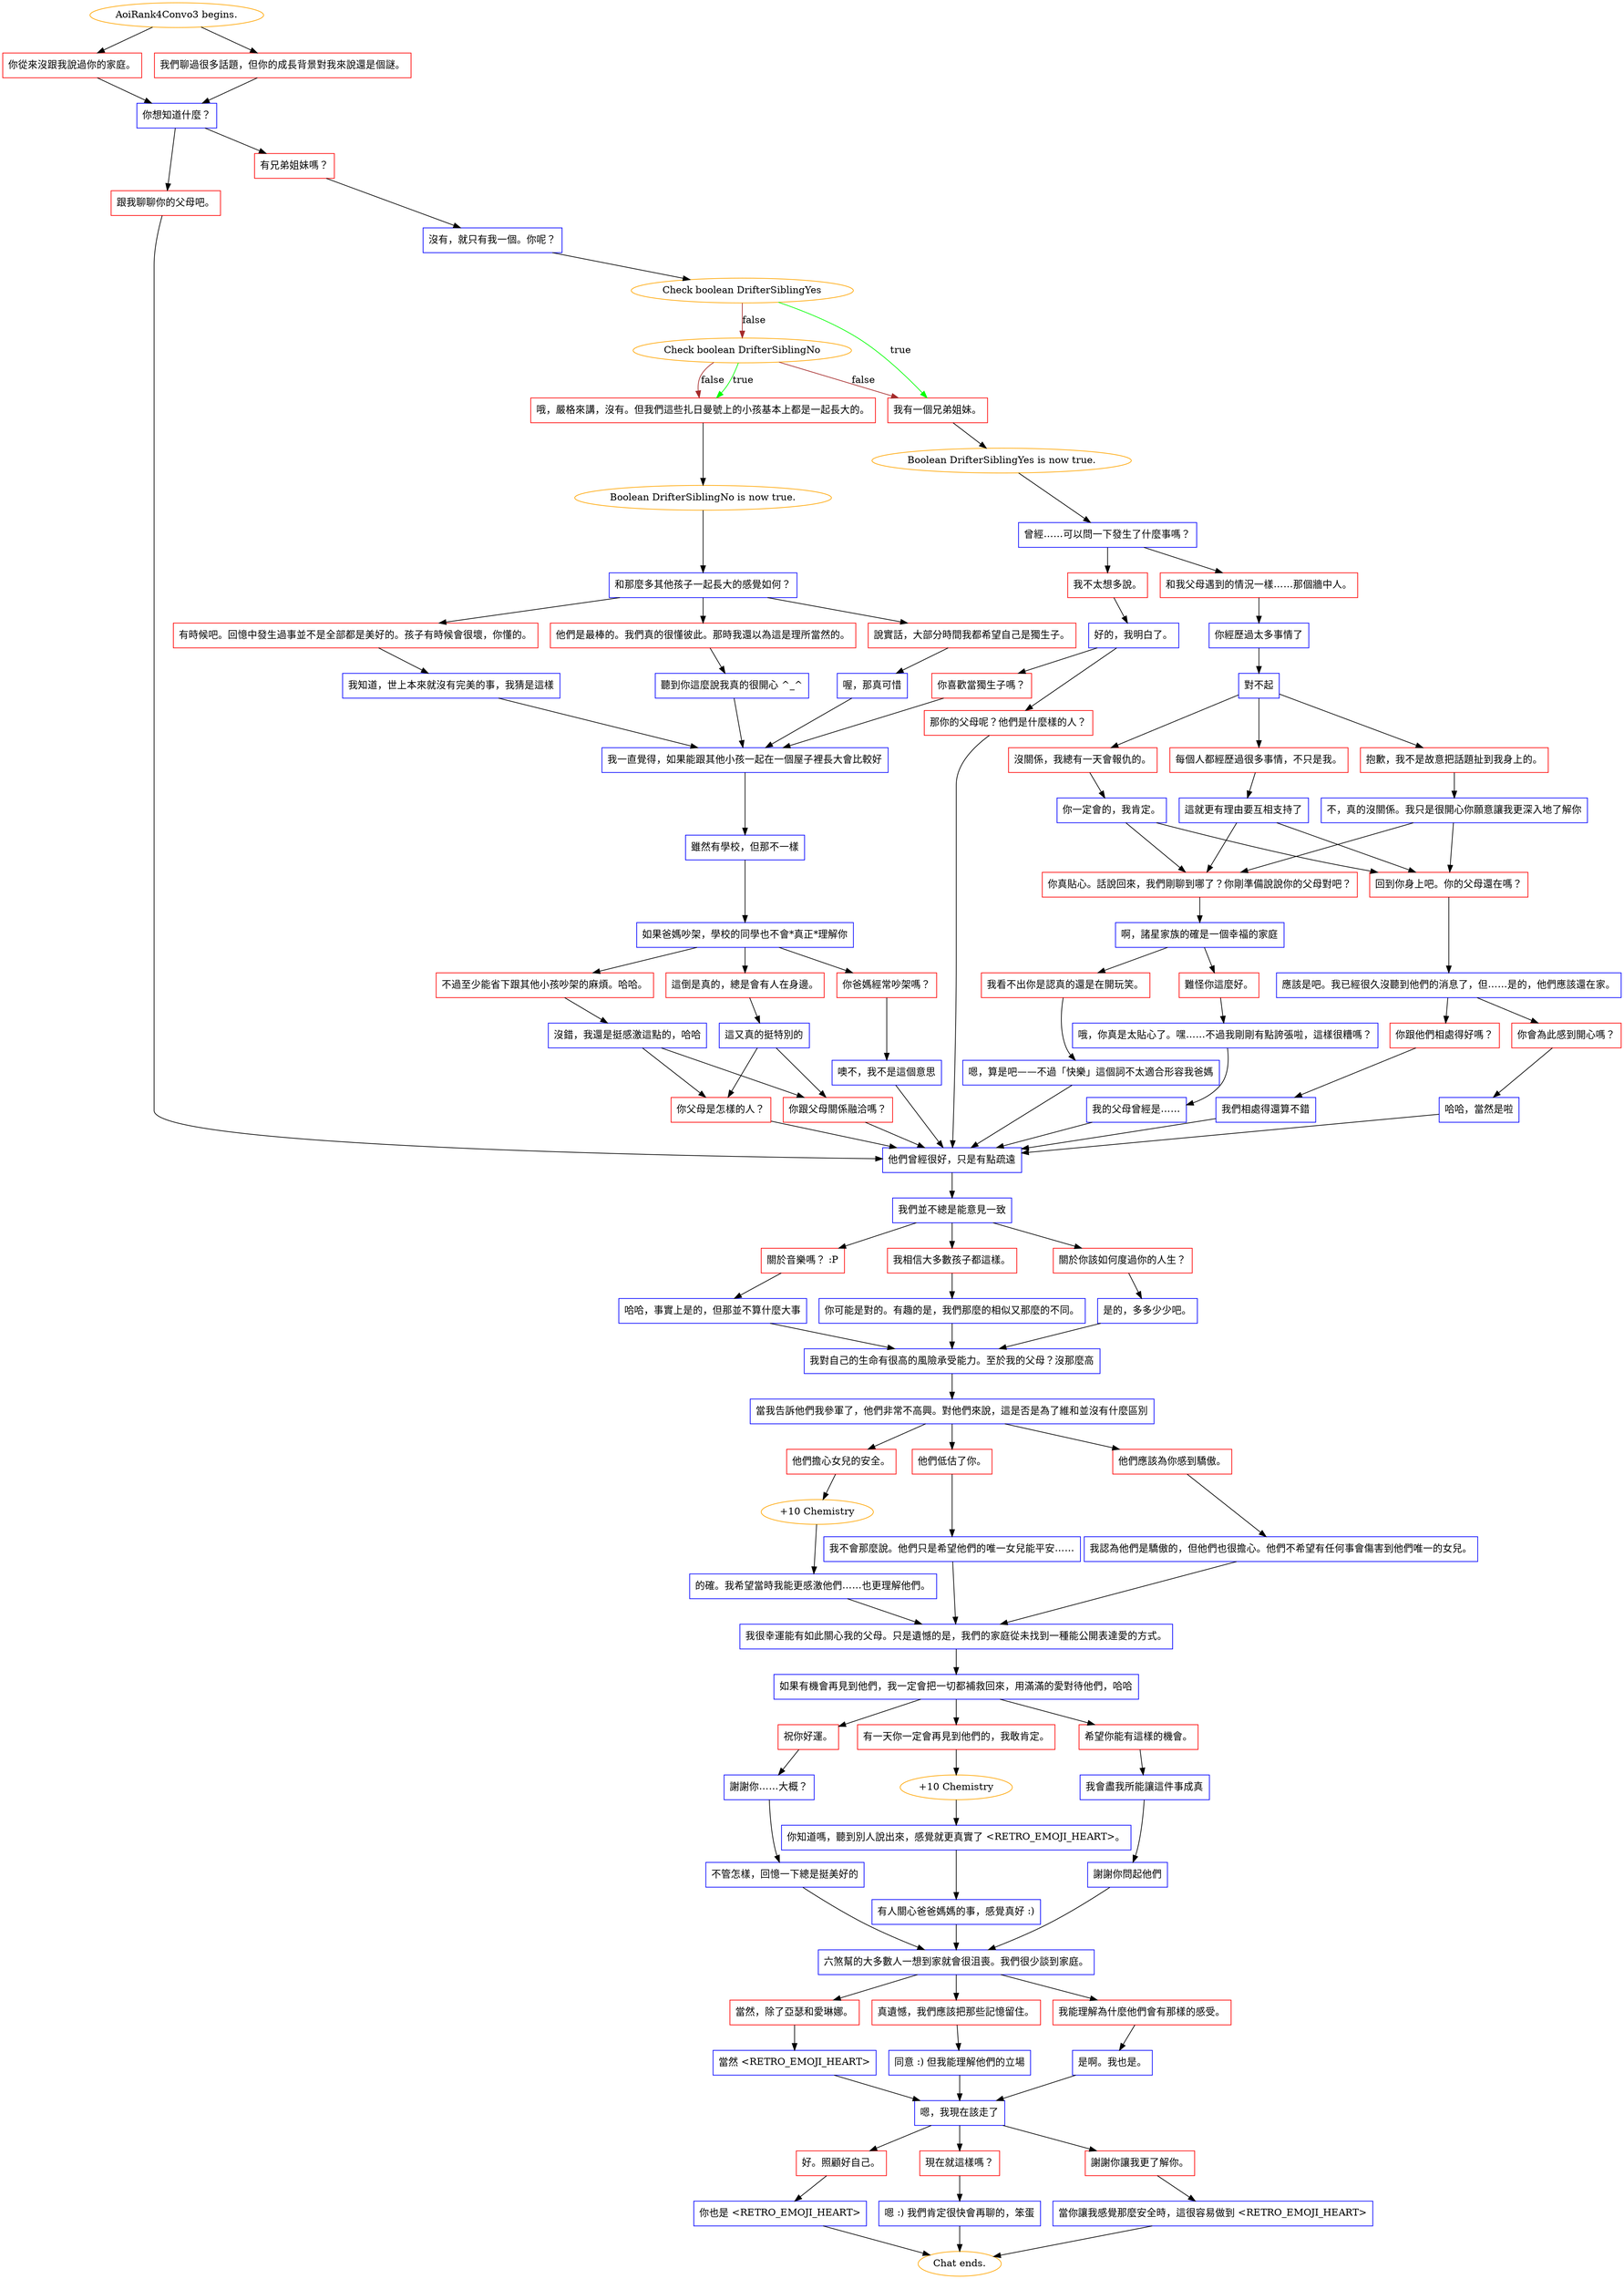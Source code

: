 digraph {
	"AoiRank4Convo3 begins." [color=orange];
		"AoiRank4Convo3 begins." -> j2645103582;
		"AoiRank4Convo3 begins." -> j2652268200;
	j2645103582 [label="你從來沒跟我說過你的家庭。",shape=box,color=red];
		j2645103582 -> j1989817906;
	j2652268200 [label="我們聊過很多話題，但你的成長背景對我來說還是個謎。",shape=box,color=red];
		j2652268200 -> j1989817906;
	j1989817906 [label="你想知道什麼？",shape=box,color=blue];
		j1989817906 -> j1263062363;
		j1989817906 -> j3758728073;
	j1263062363 [label="跟我聊聊你的父母吧。",shape=box,color=red];
		j1263062363 -> j2706911463;
	j3758728073 [label="有兄弟姐妹嗎？",shape=box,color=red];
		j3758728073 -> j1797316960;
	j2706911463 [label="他們曾經很好，只是有點疏遠",shape=box,color=blue];
		j2706911463 -> j2770538657;
	j1797316960 [label="沒有，就只有我一個。你呢？",shape=box,color=blue];
		j1797316960 -> j2607093189;
	j2770538657 [label="我們並不總是能意見一致",shape=box,color=blue];
		j2770538657 -> j279960211;
		j2770538657 -> j606571626;
		j2770538657 -> j2299284301;
	j2607093189 [label="Check boolean DrifterSiblingYes",color=orange];
		j2607093189 -> j3111285422 [label=true,color=green];
		j2607093189 -> j4270089323 [label=false,color=brown];
	j279960211 [label="關於音樂嗎？ :P",shape=box,color=red];
		j279960211 -> j2134629419;
	j606571626 [label="我相信大多數孩子都這樣。",shape=box,color=red];
		j606571626 -> j2968502436;
	j2299284301 [label="關於你該如何度過你的人生？",shape=box,color=red];
		j2299284301 -> j1827107014;
	j3111285422 [label="我有一個兄弟姐妹。",shape=box,color=red];
		j3111285422 -> j814021370;
	j4270089323 [label="Check boolean DrifterSiblingNo",color=orange];
		j4270089323 -> j2152348416 [label=true,color=green];
		j4270089323 -> j3111285422 [label=false,color=brown];
		j4270089323 -> j2152348416 [label=false,color=brown];
	j2134629419 [label="哈哈，事實上是的，但那並不算什麼大事",shape=box,color=blue];
		j2134629419 -> j2366862337;
	j2968502436 [label="你可能是對的。有趣的是，我們那麼的相似又那麼的不同。",shape=box,color=blue];
		j2968502436 -> j2366862337;
	j1827107014 [label="是的，多多少少吧。",shape=box,color=blue];
		j1827107014 -> j2366862337;
	j814021370 [label="Boolean DrifterSiblingYes is now true.",color=orange];
		j814021370 -> j1680135803;
	j2152348416 [label="哦，嚴格來講，沒有。但我們這些扎日曼號上的小孩基本上都是一起長大的。",shape=box,color=red];
		j2152348416 -> j2167035736;
	j2366862337 [label="我對自己的生命有很高的風險承受能力。至於我的父母？沒那麼高",shape=box,color=blue];
		j2366862337 -> j1473038149;
	j1680135803 [label="曾經……可以問一下發生了什麼事嗎？",shape=box,color=blue];
		j1680135803 -> j295178628;
		j1680135803 -> j119276929;
	j2167035736 [label="Boolean DrifterSiblingNo is now true.",color=orange];
		j2167035736 -> j2076344960;
	j1473038149 [label="當我告訴他們我參軍了，他們非常不高興。對他們來說，這是否是為了維和並沒有什麼區別",shape=box,color=blue];
		j1473038149 -> j1259456561;
		j1473038149 -> j4166578858;
		j1473038149 -> j1273015213;
	j295178628 [label="和我父母遇到的情況一樣……那個牆中人。",shape=box,color=red];
		j295178628 -> j3079496575;
	j119276929 [label="我不太想多說。",shape=box,color=red];
		j119276929 -> j1806045921;
	j2076344960 [label="和那麼多其他孩子一起長大的感覺如何？",shape=box,color=blue];
		j2076344960 -> j3257302336;
		j2076344960 -> j66772343;
		j2076344960 -> j1346406053;
	j1259456561 [label="他們擔心女兒的安全。",shape=box,color=red];
		j1259456561 -> j2635584554;
	j4166578858 [label="他們低估了你。",shape=box,color=red];
		j4166578858 -> j511208684;
	j1273015213 [label="他們應該為你感到驕傲。",shape=box,color=red];
		j1273015213 -> j4035467742;
	j3079496575 [label="你經歷過太多事情了",shape=box,color=blue];
		j3079496575 -> j373330694;
	j1806045921 [label="好的，我明白了。",shape=box,color=blue];
		j1806045921 -> j4072108697;
		j1806045921 -> j1452053491;
	j3257302336 [label="有時候吧。回憶中發生過事並不是全部都是美好的。孩子有時候會很壞，你懂的。",shape=box,color=red];
		j3257302336 -> j874266592;
	j66772343 [label="他們是最棒的。我們真的很懂彼此。那時我還以為這是理所當然的。",shape=box,color=red];
		j66772343 -> j1844856466;
	j1346406053 [label="說實話，大部分時間我都希望自己是獨生子。",shape=box,color=red];
		j1346406053 -> j1456167764;
	j2635584554 [label="+10 Chemistry",color=orange];
		j2635584554 -> j1747904200;
	j511208684 [label="我不會那麼說。他們只是希望他們的唯一女兒能平安……",shape=box,color=blue];
		j511208684 -> j2427074085;
	j4035467742 [label="我認為他們是驕傲的，但他們也很擔心。他們不希望有任何事會傷害到他們唯一的女兒。",shape=box,color=blue];
		j4035467742 -> j2427074085;
	j373330694 [label="對不起",shape=box,color=blue];
		j373330694 -> j1858403769;
		j373330694 -> j995440313;
		j373330694 -> j3964749809;
	j4072108697 [label="你喜歡當獨生子嗎？",shape=box,color=red];
		j4072108697 -> j2957142855;
	j1452053491 [label="那你的父母呢？他們是什麼樣的人？",shape=box,color=red];
		j1452053491 -> j2706911463;
	j874266592 [label="我知道，世上本來就沒有完美的事，我猜是這樣",shape=box,color=blue];
		j874266592 -> j2957142855;
	j1844856466 [label="聽到你這麼說我真的很開心 ^_^",shape=box,color=blue];
		j1844856466 -> j2957142855;
	j1456167764 [label="喔，那真可惜",shape=box,color=blue];
		j1456167764 -> j2957142855;
	j1747904200 [label="的確。我希望當時我能更感激他們……也更理解他們。",shape=box,color=blue];
		j1747904200 -> j2427074085;
	j2427074085 [label="我很幸運能有如此關心我的父母。只是遺憾的是，我們的家庭從未找到一種能公開表達愛的方式。",shape=box,color=blue];
		j2427074085 -> j4288141810;
	j1858403769 [label="抱歉，我不是故意把話題扯到我身上的。",shape=box,color=red];
		j1858403769 -> j1519037937;
	j995440313 [label="沒關係，我總有一天會報仇的。",shape=box,color=red];
		j995440313 -> j2623095575;
	j3964749809 [label="每個人都經歷過很多事情，不只是我。",shape=box,color=red];
		j3964749809 -> j3873479815;
	j2957142855 [label="我一直覺得，如果能跟其他小孩一起在一個屋子裡長大會比較好",shape=box,color=blue];
		j2957142855 -> j3320123242;
	j4288141810 [label="如果有機會再見到他們，我一定會把一切都補救回來，用滿滿的愛對待他們，哈哈",shape=box,color=blue];
		j4288141810 -> j3630490034;
		j4288141810 -> j3857896119;
		j4288141810 -> j1548966701;
	j1519037937 [label="不，真的沒關係。我只是很開心你願意讓我更深入地了解你",shape=box,color=blue];
		j1519037937 -> j2588496954;
		j1519037937 -> j1822415389;
	j2623095575 [label="你一定會的，我肯定。",shape=box,color=blue];
		j2623095575 -> j2588496954;
		j2623095575 -> j1822415389;
	j3873479815 [label="這就更有理由要互相支持了",shape=box,color=blue];
		j3873479815 -> j2588496954;
		j3873479815 -> j1822415389;
	j3320123242 [label="雖然有學校，但那不一樣",shape=box,color=blue];
		j3320123242 -> j1504632137;
	j3630490034 [label="祝你好運。",shape=box,color=red];
		j3630490034 -> j451786448;
	j3857896119 [label="有一天你一定會再見到他們的，我敢肯定。",shape=box,color=red];
		j3857896119 -> j2024851075;
	j1548966701 [label="希望你能有這樣的機會。",shape=box,color=red];
		j1548966701 -> j1416503033;
	j2588496954 [label="回到你身上吧。你的父母還在嗎？",shape=box,color=red];
		j2588496954 -> j2529440774;
	j1822415389 [label="你真貼心。話說回來，我們剛聊到哪了？你剛準備說說你的父母對吧？",shape=box,color=red];
		j1822415389 -> j3912790913;
	j1504632137 [label="如果爸媽吵架，學校的同學也不會*真正*理解你",shape=box,color=blue];
		j1504632137 -> j3915952965;
		j1504632137 -> j1959350784;
		j1504632137 -> j454034856;
	j451786448 [label="謝謝你……大概？",shape=box,color=blue];
		j451786448 -> j180718545;
	j2024851075 [label="+10 Chemistry",color=orange];
		j2024851075 -> j1090494175;
	j1416503033 [label="我會盡我所能讓這件事成真",shape=box,color=blue];
		j1416503033 -> j1969096999;
	j2529440774 [label="應該是吧。我已經很久沒聽到他們的消息了，但……是的，他們應該還在家。",shape=box,color=blue];
		j2529440774 -> j2791137638;
		j2529440774 -> j729756671;
	j3912790913 [label="啊，諸星家族的確是一個幸福的家庭",shape=box,color=blue];
		j3912790913 -> j2256291447;
		j3912790913 -> j1009049552;
	j3915952965 [label="不過至少能省下跟其他小孩吵架的麻煩。哈哈。",shape=box,color=red];
		j3915952965 -> j3837684823;
	j1959350784 [label="你爸媽經常吵架嗎？",shape=box,color=red];
		j1959350784 -> j2338836586;
	j454034856 [label="這倒是真的，總是會有人在身邊。",shape=box,color=red];
		j454034856 -> j295612112;
	j180718545 [label="不管怎樣，回憶一下總是挺美好的",shape=box,color=blue];
		j180718545 -> j3047139522;
	j1090494175 [label="你知道嗎，聽到別人說出來，感覺就更真實了 <RETRO_EMOJI_HEART>。",shape=box,color=blue];
		j1090494175 -> j159511221;
	j1969096999 [label="謝謝你問起他們",shape=box,color=blue];
		j1969096999 -> j3047139522;
	j2791137638 [label="你會為此感到開心嗎？",shape=box,color=red];
		j2791137638 -> j2754931621;
	j729756671 [label="你跟他們相處得好嗎？",shape=box,color=red];
		j729756671 -> j2226625406;
	j2256291447 [label="我看不出你是認真的還是在開玩笑。",shape=box,color=red];
		j2256291447 -> j2171859381;
	j1009049552 [label="難怪你這麼好。",shape=box,color=red];
		j1009049552 -> j1253563053;
	j3837684823 [label="沒錯，我還是挺感激這點的，哈哈",shape=box,color=blue];
		j3837684823 -> j65951190;
		j3837684823 -> j1255261650;
	j2338836586 [label="噢不，我不是這個意思",shape=box,color=blue];
		j2338836586 -> j2706911463;
	j295612112 [label="這又真的挺特別的",shape=box,color=blue];
		j295612112 -> j1255261650;
		j295612112 -> j65951190;
	j3047139522 [label="六煞幫的大多數人一想到家就會很沮喪。我們很少談到家庭。",shape=box,color=blue];
		j3047139522 -> j1999086683;
		j3047139522 -> j342612085;
		j3047139522 -> j2634724746;
	j159511221 [label="有人關心爸爸媽媽的事，感覺真好 :)",shape=box,color=blue];
		j159511221 -> j3047139522;
	j2754931621 [label="哈哈，當然是啦",shape=box,color=blue];
		j2754931621 -> j2706911463;
	j2226625406 [label="我們相處得還算不錯",shape=box,color=blue];
		j2226625406 -> j2706911463;
	j2171859381 [label="嗯，算是吧——不過「快樂」這個詞不太適合形容我爸媽",shape=box,color=blue];
		j2171859381 -> j2706911463;
	j1253563053 [label="哦，你真是太貼心了。嘿……不過我剛剛有點誇張啦，這樣很糟嗎？",shape=box,color=blue];
		j1253563053 -> j3406330132;
	j65951190 [label="你跟父母關係融洽嗎？",shape=box,color=red];
		j65951190 -> j2706911463;
	j1255261650 [label="你父母是怎樣的人？",shape=box,color=red];
		j1255261650 -> j2706911463;
	j1999086683 [label="當然，除了亞瑟和愛琳娜。",shape=box,color=red];
		j1999086683 -> j3072778085;
	j342612085 [label="真遺憾，我們應該把那些記憶留住。",shape=box,color=red];
		j342612085 -> j2904360281;
	j2634724746 [label="我能理解為什麼他們會有那樣的感受。",shape=box,color=red];
		j2634724746 -> j1392916888;
	j3406330132 [label="我的父母曾經是……",shape=box,color=blue];
		j3406330132 -> j2706911463;
	j3072778085 [label="當然 <RETRO_EMOJI_HEART>",shape=box,color=blue];
		j3072778085 -> j3490568564;
	j2904360281 [label="同意 :) 但我能理解他們的立場",shape=box,color=blue];
		j2904360281 -> j3490568564;
	j1392916888 [label="是啊。我也是。",shape=box,color=blue];
		j1392916888 -> j3490568564;
	j3490568564 [label="嗯，我現在該走了",shape=box,color=blue];
		j3490568564 -> j1892063082;
		j3490568564 -> j4247344691;
		j3490568564 -> j1358560328;
	j1892063082 [label="好。照顧好自己。",shape=box,color=red];
		j1892063082 -> j37195027;
	j4247344691 [label="現在就這樣嗎？",shape=box,color=red];
		j4247344691 -> j1969426501;
	j1358560328 [label="謝謝你讓我更了解你。",shape=box,color=red];
		j1358560328 -> j264452245;
	j37195027 [label="你也是 <RETRO_EMOJI_HEART>",shape=box,color=blue];
		j37195027 -> "Chat ends.";
	j1969426501 [label="嗯 :) 我們肯定很快會再聊的，笨蛋",shape=box,color=blue];
		j1969426501 -> "Chat ends.";
	j264452245 [label="當你讓我感覺那麼安全時，這很容易做到 <RETRO_EMOJI_HEART>",shape=box,color=blue];
		j264452245 -> "Chat ends.";
	"Chat ends." [color=orange];
}